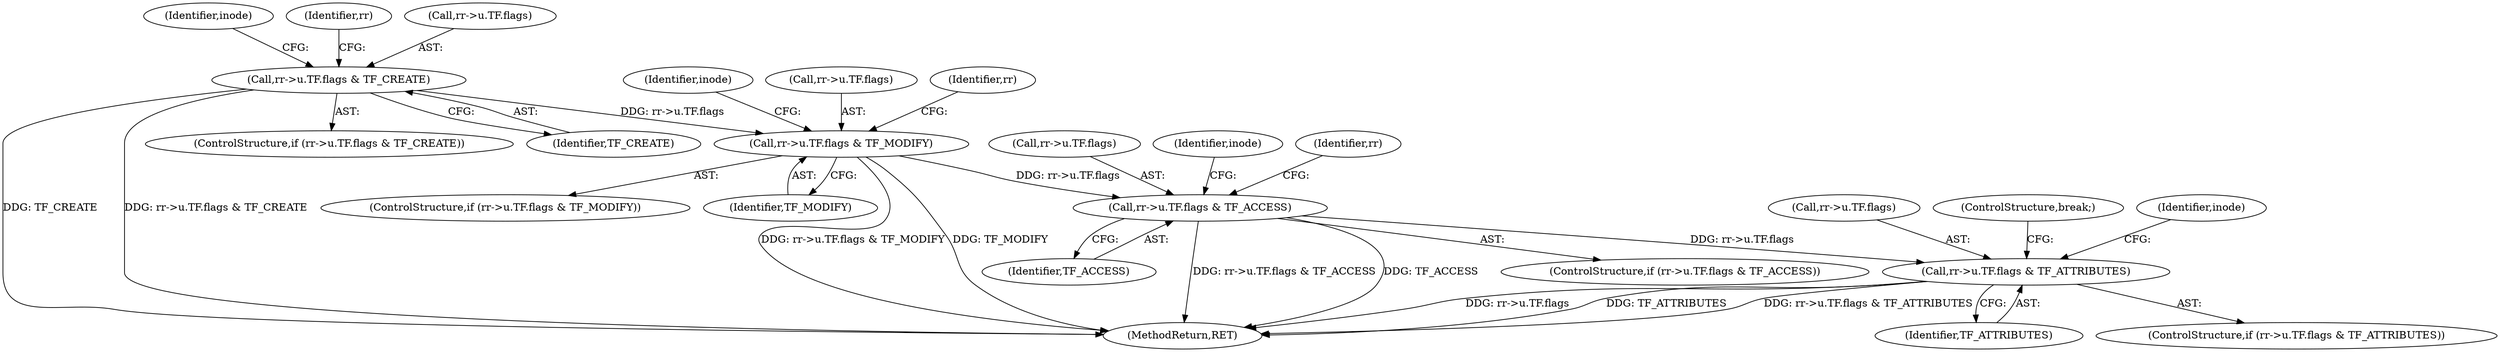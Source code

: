 digraph "0_linux_410dd3cf4c9b36f27ed4542ee18b1af5e68645a4_2@pointer" {
"1000473" [label="(Call,rr->u.TF.flags & TF_MODIFY)"];
"1000435" [label="(Call,rr->u.TF.flags & TF_CREATE)"];
"1000511" [label="(Call,rr->u.TF.flags & TF_ACCESS)"];
"1000549" [label="(Call,rr->u.TF.flags & TF_ATTRIBUTES)"];
"1000473" [label="(Call,rr->u.TF.flags & TF_MODIFY)"];
"1000472" [label="(ControlStructure,if (rr->u.TF.flags & TF_MODIFY))"];
"1000448" [label="(Identifier,inode)"];
"1000549" [label="(Call,rr->u.TF.flags & TF_ATTRIBUTES)"];
"1000550" [label="(Call,rr->u.TF.flags)"];
"1000510" [label="(ControlStructure,if (rr->u.TF.flags & TF_ACCESS))"];
"1000512" [label="(Call,rr->u.TF.flags)"];
"1000486" [label="(Identifier,inode)"];
"1000443" [label="(Identifier,TF_CREATE)"];
"1000519" [label="(Identifier,TF_ACCESS)"];
"1000982" [label="(MethodReturn,RET)"];
"1000524" [label="(Identifier,inode)"];
"1000481" [label="(Identifier,TF_MODIFY)"];
"1000553" [label="(Identifier,rr)"];
"1000477" [label="(Identifier,rr)"];
"1000557" [label="(Identifier,TF_ATTRIBUTES)"];
"1000511" [label="(Call,rr->u.TF.flags & TF_ACCESS)"];
"1000586" [label="(ControlStructure,break;)"];
"1000435" [label="(Call,rr->u.TF.flags & TF_CREATE)"];
"1000562" [label="(Identifier,inode)"];
"1000474" [label="(Call,rr->u.TF.flags)"];
"1000436" [label="(Call,rr->u.TF.flags)"];
"1000548" [label="(ControlStructure,if (rr->u.TF.flags & TF_ATTRIBUTES))"];
"1000434" [label="(ControlStructure,if (rr->u.TF.flags & TF_CREATE))"];
"1000515" [label="(Identifier,rr)"];
"1000473" -> "1000472"  [label="AST: "];
"1000473" -> "1000481"  [label="CFG: "];
"1000474" -> "1000473"  [label="AST: "];
"1000481" -> "1000473"  [label="AST: "];
"1000486" -> "1000473"  [label="CFG: "];
"1000515" -> "1000473"  [label="CFG: "];
"1000473" -> "1000982"  [label="DDG: rr->u.TF.flags & TF_MODIFY"];
"1000473" -> "1000982"  [label="DDG: TF_MODIFY"];
"1000435" -> "1000473"  [label="DDG: rr->u.TF.flags"];
"1000473" -> "1000511"  [label="DDG: rr->u.TF.flags"];
"1000435" -> "1000434"  [label="AST: "];
"1000435" -> "1000443"  [label="CFG: "];
"1000436" -> "1000435"  [label="AST: "];
"1000443" -> "1000435"  [label="AST: "];
"1000448" -> "1000435"  [label="CFG: "];
"1000477" -> "1000435"  [label="CFG: "];
"1000435" -> "1000982"  [label="DDG: TF_CREATE"];
"1000435" -> "1000982"  [label="DDG: rr->u.TF.flags & TF_CREATE"];
"1000511" -> "1000510"  [label="AST: "];
"1000511" -> "1000519"  [label="CFG: "];
"1000512" -> "1000511"  [label="AST: "];
"1000519" -> "1000511"  [label="AST: "];
"1000524" -> "1000511"  [label="CFG: "];
"1000553" -> "1000511"  [label="CFG: "];
"1000511" -> "1000982"  [label="DDG: rr->u.TF.flags & TF_ACCESS"];
"1000511" -> "1000982"  [label="DDG: TF_ACCESS"];
"1000511" -> "1000549"  [label="DDG: rr->u.TF.flags"];
"1000549" -> "1000548"  [label="AST: "];
"1000549" -> "1000557"  [label="CFG: "];
"1000550" -> "1000549"  [label="AST: "];
"1000557" -> "1000549"  [label="AST: "];
"1000562" -> "1000549"  [label="CFG: "];
"1000586" -> "1000549"  [label="CFG: "];
"1000549" -> "1000982"  [label="DDG: rr->u.TF.flags"];
"1000549" -> "1000982"  [label="DDG: TF_ATTRIBUTES"];
"1000549" -> "1000982"  [label="DDG: rr->u.TF.flags & TF_ATTRIBUTES"];
}
